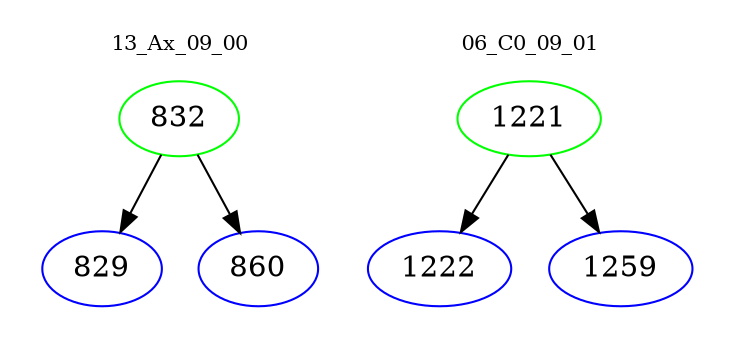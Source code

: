 digraph{
subgraph cluster_0 {
color = white
label = "13_Ax_09_00";
fontsize=10;
T0_832 [label="832", color="green"]
T0_832 -> T0_829 [color="black"]
T0_829 [label="829", color="blue"]
T0_832 -> T0_860 [color="black"]
T0_860 [label="860", color="blue"]
}
subgraph cluster_1 {
color = white
label = "06_C0_09_01";
fontsize=10;
T1_1221 [label="1221", color="green"]
T1_1221 -> T1_1222 [color="black"]
T1_1222 [label="1222", color="blue"]
T1_1221 -> T1_1259 [color="black"]
T1_1259 [label="1259", color="blue"]
}
}
